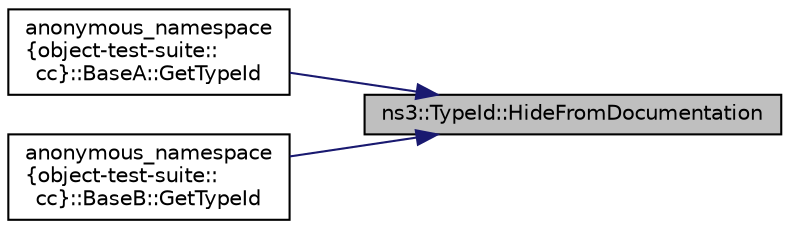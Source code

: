 digraph "ns3::TypeId::HideFromDocumentation"
{
 // LATEX_PDF_SIZE
  edge [fontname="Helvetica",fontsize="10",labelfontname="Helvetica",labelfontsize="10"];
  node [fontname="Helvetica",fontsize="10",shape=record];
  rankdir="RL";
  Node1 [label="ns3::TypeId::HideFromDocumentation",height=0.2,width=0.4,color="black", fillcolor="grey75", style="filled", fontcolor="black",tooltip="Hide this TypeId from documentation."];
  Node1 -> Node2 [dir="back",color="midnightblue",fontsize="10",style="solid",fontname="Helvetica"];
  Node2 [label="anonymous_namespace\l\{object-test-suite::\lcc\}::BaseA::GetTypeId",height=0.2,width=0.4,color="black", fillcolor="white", style="filled",URL="$classanonymous__namespace_02object-test-suite_8cc_03_1_1_base_a.html#a2605f32c83d42cdc86db0edfd7f1f772",tooltip="Register this type."];
  Node1 -> Node3 [dir="back",color="midnightblue",fontsize="10",style="solid",fontname="Helvetica"];
  Node3 [label="anonymous_namespace\l\{object-test-suite::\lcc\}::BaseB::GetTypeId",height=0.2,width=0.4,color="black", fillcolor="white", style="filled",URL="$classanonymous__namespace_02object-test-suite_8cc_03_1_1_base_b.html#a2588ac2e2ed9baa92a4009983a5c69c9",tooltip="Register this type."];
}
